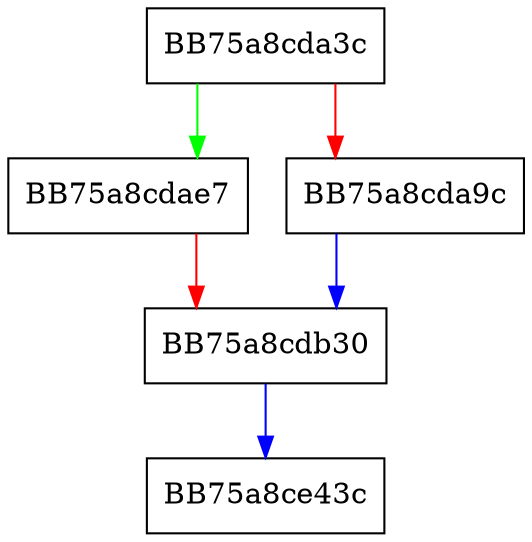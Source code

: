 digraph init {
  node [shape="box"];
  graph [splines=ortho];
  BB75a8cda3c -> BB75a8cdae7 [color="green"];
  BB75a8cda3c -> BB75a8cda9c [color="red"];
  BB75a8cda9c -> BB75a8cdb30 [color="blue"];
  BB75a8cdae7 -> BB75a8cdb30 [color="red"];
  BB75a8cdb30 -> BB75a8ce43c [color="blue"];
}